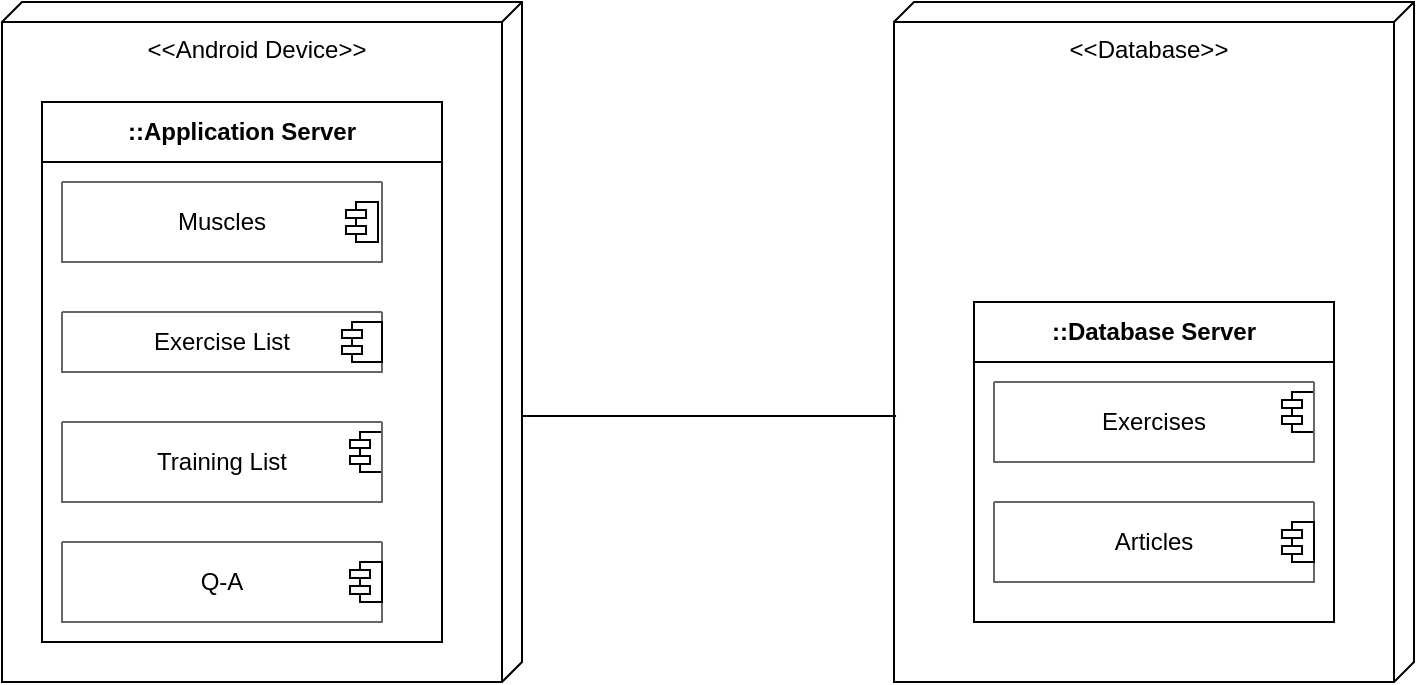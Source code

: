 <mxfile version="21.3.6">
  <diagram name="Sayfa -1" id="88Xif6f_CwzdTdB7EN6t">
    <mxGraphModel dx="1050" dy="566" grid="1" gridSize="10" guides="1" tooltips="1" connect="1" arrows="1" fold="1" page="1" pageScale="1" pageWidth="827" pageHeight="1169" math="0" shadow="0">
      <root>
        <mxCell id="0" />
        <mxCell id="1" parent="0" />
        <mxCell id="VnN07nhU_zH7tf5Hr6ad-1" value="&amp;lt;&amp;lt;Database&amp;gt;&amp;gt;" style="verticalAlign=top;align=center;shape=cube;size=10;direction=south;fontStyle=0;html=1;boundedLbl=1;spacingLeft=5;whiteSpace=wrap;" parent="1" vertex="1">
          <mxGeometry x="496" y="130" width="260" height="340" as="geometry" />
        </mxCell>
        <mxCell id="VnN07nhU_zH7tf5Hr6ad-2" value="" style="shape=module;jettyWidth=10;jettyHeight=4;" parent="1" vertex="1">
          <mxGeometry x="690" y="325" width="16" height="20" as="geometry" />
        </mxCell>
        <mxCell id="VnN07nhU_zH7tf5Hr6ad-3" value="" style="swimlane;fontStyle=4;align=center;verticalAlign=middle;childLayout=stackLayout;horizontal=1;startSize=0;horizontalStack=0;resizeParent=1;resizeParentMax=0;resizeLast=0;collapsible=0;marginBottom=0;html=1;whiteSpace=wrap;fillColor=default;fontColor=#333333;strokeColor=#666666;" parent="1" vertex="1">
          <mxGeometry x="546" y="380" width="160" height="40" as="geometry" />
        </mxCell>
        <mxCell id="VnN07nhU_zH7tf5Hr6ad-4" value="Articles" style="text;html=1;strokeColor=none;fillColor=none;align=center;verticalAlign=middle;whiteSpace=wrap;rounded=0;" parent="VnN07nhU_zH7tf5Hr6ad-3" vertex="1">
          <mxGeometry width="160" height="40" as="geometry" />
        </mxCell>
        <mxCell id="VnN07nhU_zH7tf5Hr6ad-5" value="" style="shape=module;jettyWidth=10;jettyHeight=4;" parent="1" vertex="1">
          <mxGeometry x="690" y="390" width="16" height="20" as="geometry" />
        </mxCell>
        <mxCell id="VnN07nhU_zH7tf5Hr6ad-6" value="" style="swimlane;fontStyle=4;align=center;verticalAlign=middle;childLayout=stackLayout;horizontal=1;startSize=0;horizontalStack=0;resizeParent=1;resizeParentMax=0;resizeLast=0;collapsible=0;marginBottom=0;html=1;whiteSpace=wrap;fillColor=default;fontColor=#333333;strokeColor=#666666;" parent="1" vertex="1">
          <mxGeometry x="546" y="320" width="160" height="40" as="geometry" />
        </mxCell>
        <mxCell id="VnN07nhU_zH7tf5Hr6ad-7" value="Exercises" style="text;html=1;strokeColor=none;fillColor=none;align=center;verticalAlign=middle;whiteSpace=wrap;rounded=0;" parent="VnN07nhU_zH7tf5Hr6ad-6" vertex="1">
          <mxGeometry width="160" height="40" as="geometry" />
        </mxCell>
        <mxCell id="VnN07nhU_zH7tf5Hr6ad-8" value="::Database Server" style="swimlane;fontStyle=1;align=center;horizontal=1;startSize=30;collapsible=0;html=1;whiteSpace=wrap;" parent="1" vertex="1">
          <mxGeometry x="536" y="280" width="180" height="160" as="geometry" />
        </mxCell>
        <mxCell id="VnN07nhU_zH7tf5Hr6ad-49" value="&amp;lt;&amp;lt;Android Device&amp;gt;&amp;gt;" style="verticalAlign=top;align=center;shape=cube;size=10;direction=south;fontStyle=0;html=1;boundedLbl=1;spacingLeft=5;whiteSpace=wrap;" parent="1" vertex="1">
          <mxGeometry x="50" y="130" width="260" height="340" as="geometry" />
        </mxCell>
        <mxCell id="VnN07nhU_zH7tf5Hr6ad-50" value="" style="shape=module;jettyWidth=10;jettyHeight=4;" parent="1" vertex="1">
          <mxGeometry x="224" y="345" width="16" height="20" as="geometry" />
        </mxCell>
        <mxCell id="VnN07nhU_zH7tf5Hr6ad-51" value="" style="swimlane;fontStyle=4;align=center;verticalAlign=middle;childLayout=stackLayout;horizontal=1;startSize=0;horizontalStack=0;resizeParent=1;resizeParentMax=0;resizeLast=0;collapsible=0;marginBottom=0;html=1;whiteSpace=wrap;fillColor=default;fontColor=#333333;strokeColor=#666666;" parent="1" vertex="1">
          <mxGeometry x="80" y="400" width="160" height="40" as="geometry" />
        </mxCell>
        <mxCell id="VnN07nhU_zH7tf5Hr6ad-52" value="Q-A" style="text;html=1;strokeColor=none;fillColor=none;align=center;verticalAlign=middle;whiteSpace=wrap;rounded=0;" parent="VnN07nhU_zH7tf5Hr6ad-51" vertex="1">
          <mxGeometry width="160" height="40" as="geometry" />
        </mxCell>
        <mxCell id="VnN07nhU_zH7tf5Hr6ad-53" value="" style="shape=module;jettyWidth=10;jettyHeight=4;" parent="1" vertex="1">
          <mxGeometry x="224" y="410" width="16" height="20" as="geometry" />
        </mxCell>
        <mxCell id="VnN07nhU_zH7tf5Hr6ad-54" value="" style="swimlane;fontStyle=4;align=center;verticalAlign=middle;childLayout=stackLayout;horizontal=1;startSize=0;horizontalStack=0;resizeParent=1;resizeParentMax=0;resizeLast=0;collapsible=0;marginBottom=0;html=1;whiteSpace=wrap;fillColor=default;fontColor=#333333;strokeColor=#666666;" parent="1" vertex="1">
          <mxGeometry x="80" y="340" width="160" height="40" as="geometry" />
        </mxCell>
        <mxCell id="VnN07nhU_zH7tf5Hr6ad-56" value="::Application Server" style="swimlane;fontStyle=1;align=center;horizontal=1;startSize=30;collapsible=0;html=1;whiteSpace=wrap;" parent="1" vertex="1">
          <mxGeometry x="70" y="180" width="200" height="270" as="geometry" />
        </mxCell>
        <mxCell id="VnN07nhU_zH7tf5Hr6ad-60" value="Training List" style="text;html=1;strokeColor=none;fillColor=none;align=center;verticalAlign=middle;whiteSpace=wrap;rounded=0;" parent="VnN07nhU_zH7tf5Hr6ad-56" vertex="1">
          <mxGeometry x="55" y="165" width="70" height="30" as="geometry" />
        </mxCell>
        <mxCell id="VnN07nhU_zH7tf5Hr6ad-16" value="" style="swimlane;fontStyle=4;align=center;verticalAlign=middle;childLayout=stackLayout;horizontal=1;startSize=0;horizontalStack=0;resizeParent=1;resizeParentMax=0;resizeLast=0;collapsible=0;marginBottom=0;html=1;whiteSpace=wrap;fillColor=default;fontColor=#333333;strokeColor=#666666;" parent="1" vertex="1">
          <mxGeometry x="80" y="285" width="160" height="30" as="geometry" />
        </mxCell>
        <mxCell id="VnN07nhU_zH7tf5Hr6ad-61" value="Exercise List" style="text;html=1;strokeColor=none;fillColor=none;align=center;verticalAlign=middle;whiteSpace=wrap;rounded=0;" parent="VnN07nhU_zH7tf5Hr6ad-16" vertex="1">
          <mxGeometry width="160" height="30" as="geometry" />
        </mxCell>
        <mxCell id="VnN07nhU_zH7tf5Hr6ad-21" value="" style="shape=module;jettyWidth=10;jettyHeight=4;" parent="1" vertex="1">
          <mxGeometry x="220" y="290" width="20" height="20" as="geometry" />
        </mxCell>
        <mxCell id="VnN07nhU_zH7tf5Hr6ad-19" value="" style="swimlane;fontStyle=4;align=center;verticalAlign=middle;childLayout=stackLayout;horizontal=1;startSize=0;horizontalStack=0;resizeParent=1;resizeParentMax=0;resizeLast=0;collapsible=0;marginBottom=0;html=1;whiteSpace=wrap;fillColor=default;fontColor=#333333;strokeColor=#666666;" parent="1" vertex="1">
          <mxGeometry x="80" y="220" width="160" height="40" as="geometry" />
        </mxCell>
        <mxCell id="VnN07nhU_zH7tf5Hr6ad-63" value="Muscles" style="text;html=1;strokeColor=none;fillColor=none;align=center;verticalAlign=middle;whiteSpace=wrap;rounded=0;" parent="VnN07nhU_zH7tf5Hr6ad-19" vertex="1">
          <mxGeometry width="160" height="40" as="geometry" />
        </mxCell>
        <mxCell id="syvHqI1uwSSEj-nGWNPe-53" value="" style="shape=module;jettyWidth=10;jettyHeight=4;" parent="1" vertex="1">
          <mxGeometry x="222" y="230" width="16" height="20" as="geometry" />
        </mxCell>
        <mxCell id="VnN07nhU_zH7tf5Hr6ad-64" value="" style="endArrow=none;html=1;rounded=0;entryX=0.609;entryY=0.996;entryDx=0;entryDy=0;entryPerimeter=0;exitX=0.609;exitY=0;exitDx=0;exitDy=0;exitPerimeter=0;" parent="1" source="VnN07nhU_zH7tf5Hr6ad-49" target="VnN07nhU_zH7tf5Hr6ad-1" edge="1">
          <mxGeometry width="50" height="50" relative="1" as="geometry">
            <mxPoint x="320" y="337" as="sourcePoint" />
            <mxPoint x="230" y="340" as="targetPoint" />
          </mxGeometry>
        </mxCell>
      </root>
    </mxGraphModel>
  </diagram>
</mxfile>
